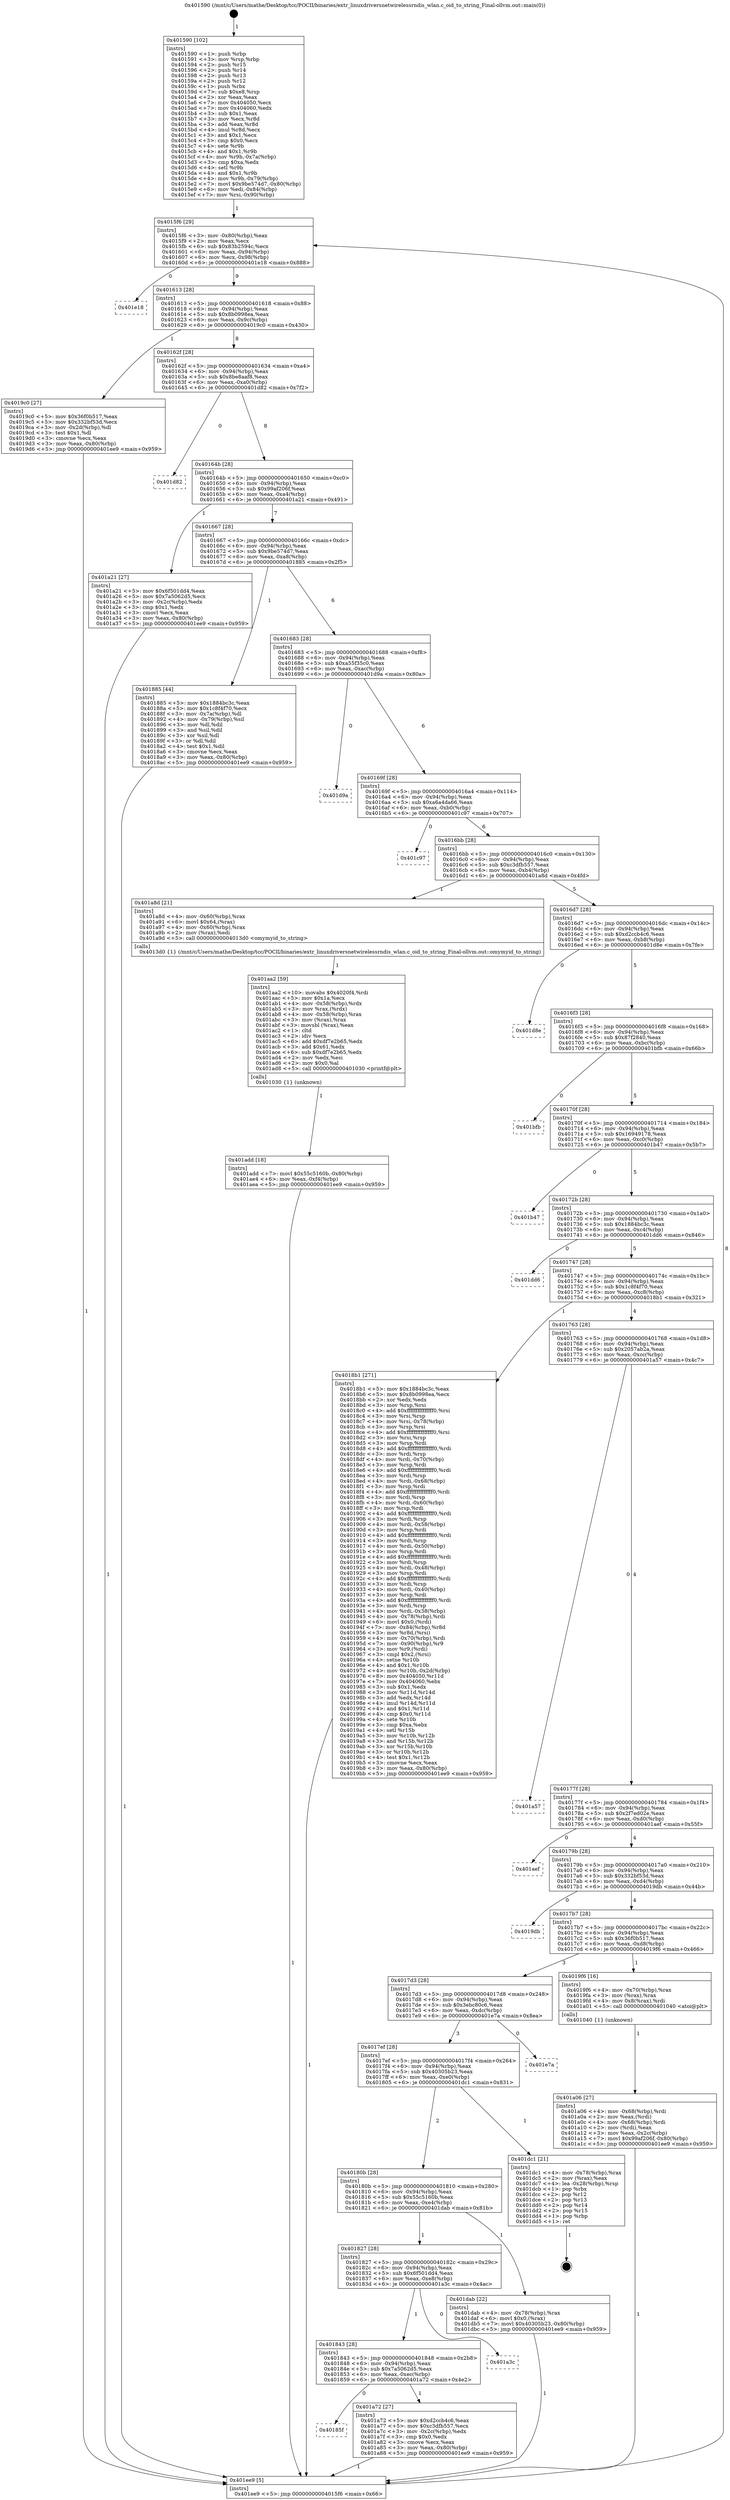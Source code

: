 digraph "0x401590" {
  label = "0x401590 (/mnt/c/Users/mathe/Desktop/tcc/POCII/binaries/extr_linuxdriversnetwirelessrndis_wlan.c_oid_to_string_Final-ollvm.out::main(0))"
  labelloc = "t"
  node[shape=record]

  Entry [label="",width=0.3,height=0.3,shape=circle,fillcolor=black,style=filled]
  "0x4015f6" [label="{
     0x4015f6 [29]\l
     | [instrs]\l
     &nbsp;&nbsp;0x4015f6 \<+3\>: mov -0x80(%rbp),%eax\l
     &nbsp;&nbsp;0x4015f9 \<+2\>: mov %eax,%ecx\l
     &nbsp;&nbsp;0x4015fb \<+6\>: sub $0x83b2594c,%ecx\l
     &nbsp;&nbsp;0x401601 \<+6\>: mov %eax,-0x94(%rbp)\l
     &nbsp;&nbsp;0x401607 \<+6\>: mov %ecx,-0x98(%rbp)\l
     &nbsp;&nbsp;0x40160d \<+6\>: je 0000000000401e18 \<main+0x888\>\l
  }"]
  "0x401e18" [label="{
     0x401e18\l
  }", style=dashed]
  "0x401613" [label="{
     0x401613 [28]\l
     | [instrs]\l
     &nbsp;&nbsp;0x401613 \<+5\>: jmp 0000000000401618 \<main+0x88\>\l
     &nbsp;&nbsp;0x401618 \<+6\>: mov -0x94(%rbp),%eax\l
     &nbsp;&nbsp;0x40161e \<+5\>: sub $0x8b0998ea,%eax\l
     &nbsp;&nbsp;0x401623 \<+6\>: mov %eax,-0x9c(%rbp)\l
     &nbsp;&nbsp;0x401629 \<+6\>: je 00000000004019c0 \<main+0x430\>\l
  }"]
  Exit [label="",width=0.3,height=0.3,shape=circle,fillcolor=black,style=filled,peripheries=2]
  "0x4019c0" [label="{
     0x4019c0 [27]\l
     | [instrs]\l
     &nbsp;&nbsp;0x4019c0 \<+5\>: mov $0x36f0b517,%eax\l
     &nbsp;&nbsp;0x4019c5 \<+5\>: mov $0x332bf53d,%ecx\l
     &nbsp;&nbsp;0x4019ca \<+3\>: mov -0x2d(%rbp),%dl\l
     &nbsp;&nbsp;0x4019cd \<+3\>: test $0x1,%dl\l
     &nbsp;&nbsp;0x4019d0 \<+3\>: cmovne %ecx,%eax\l
     &nbsp;&nbsp;0x4019d3 \<+3\>: mov %eax,-0x80(%rbp)\l
     &nbsp;&nbsp;0x4019d6 \<+5\>: jmp 0000000000401ee9 \<main+0x959\>\l
  }"]
  "0x40162f" [label="{
     0x40162f [28]\l
     | [instrs]\l
     &nbsp;&nbsp;0x40162f \<+5\>: jmp 0000000000401634 \<main+0xa4\>\l
     &nbsp;&nbsp;0x401634 \<+6\>: mov -0x94(%rbp),%eax\l
     &nbsp;&nbsp;0x40163a \<+5\>: sub $0x8be8aaf8,%eax\l
     &nbsp;&nbsp;0x40163f \<+6\>: mov %eax,-0xa0(%rbp)\l
     &nbsp;&nbsp;0x401645 \<+6\>: je 0000000000401d82 \<main+0x7f2\>\l
  }"]
  "0x401add" [label="{
     0x401add [18]\l
     | [instrs]\l
     &nbsp;&nbsp;0x401add \<+7\>: movl $0x55c5160b,-0x80(%rbp)\l
     &nbsp;&nbsp;0x401ae4 \<+6\>: mov %eax,-0xf4(%rbp)\l
     &nbsp;&nbsp;0x401aea \<+5\>: jmp 0000000000401ee9 \<main+0x959\>\l
  }"]
  "0x401d82" [label="{
     0x401d82\l
  }", style=dashed]
  "0x40164b" [label="{
     0x40164b [28]\l
     | [instrs]\l
     &nbsp;&nbsp;0x40164b \<+5\>: jmp 0000000000401650 \<main+0xc0\>\l
     &nbsp;&nbsp;0x401650 \<+6\>: mov -0x94(%rbp),%eax\l
     &nbsp;&nbsp;0x401656 \<+5\>: sub $0x99af206f,%eax\l
     &nbsp;&nbsp;0x40165b \<+6\>: mov %eax,-0xa4(%rbp)\l
     &nbsp;&nbsp;0x401661 \<+6\>: je 0000000000401a21 \<main+0x491\>\l
  }"]
  "0x401aa2" [label="{
     0x401aa2 [59]\l
     | [instrs]\l
     &nbsp;&nbsp;0x401aa2 \<+10\>: movabs $0x4020f4,%rdi\l
     &nbsp;&nbsp;0x401aac \<+5\>: mov $0x1a,%ecx\l
     &nbsp;&nbsp;0x401ab1 \<+4\>: mov -0x58(%rbp),%rdx\l
     &nbsp;&nbsp;0x401ab5 \<+3\>: mov %rax,(%rdx)\l
     &nbsp;&nbsp;0x401ab8 \<+4\>: mov -0x58(%rbp),%rax\l
     &nbsp;&nbsp;0x401abc \<+3\>: mov (%rax),%rax\l
     &nbsp;&nbsp;0x401abf \<+3\>: movsbl (%rax),%eax\l
     &nbsp;&nbsp;0x401ac2 \<+1\>: cltd\l
     &nbsp;&nbsp;0x401ac3 \<+2\>: idiv %ecx\l
     &nbsp;&nbsp;0x401ac5 \<+6\>: add $0xdf7e2b65,%edx\l
     &nbsp;&nbsp;0x401acb \<+3\>: add $0x61,%edx\l
     &nbsp;&nbsp;0x401ace \<+6\>: sub $0xdf7e2b65,%edx\l
     &nbsp;&nbsp;0x401ad4 \<+2\>: mov %edx,%esi\l
     &nbsp;&nbsp;0x401ad6 \<+2\>: mov $0x0,%al\l
     &nbsp;&nbsp;0x401ad8 \<+5\>: call 0000000000401030 \<printf@plt\>\l
     | [calls]\l
     &nbsp;&nbsp;0x401030 \{1\} (unknown)\l
  }"]
  "0x401a21" [label="{
     0x401a21 [27]\l
     | [instrs]\l
     &nbsp;&nbsp;0x401a21 \<+5\>: mov $0x6f501dd4,%eax\l
     &nbsp;&nbsp;0x401a26 \<+5\>: mov $0x7a5062d5,%ecx\l
     &nbsp;&nbsp;0x401a2b \<+3\>: mov -0x2c(%rbp),%edx\l
     &nbsp;&nbsp;0x401a2e \<+3\>: cmp $0x1,%edx\l
     &nbsp;&nbsp;0x401a31 \<+3\>: cmovl %ecx,%eax\l
     &nbsp;&nbsp;0x401a34 \<+3\>: mov %eax,-0x80(%rbp)\l
     &nbsp;&nbsp;0x401a37 \<+5\>: jmp 0000000000401ee9 \<main+0x959\>\l
  }"]
  "0x401667" [label="{
     0x401667 [28]\l
     | [instrs]\l
     &nbsp;&nbsp;0x401667 \<+5\>: jmp 000000000040166c \<main+0xdc\>\l
     &nbsp;&nbsp;0x40166c \<+6\>: mov -0x94(%rbp),%eax\l
     &nbsp;&nbsp;0x401672 \<+5\>: sub $0x9be574d7,%eax\l
     &nbsp;&nbsp;0x401677 \<+6\>: mov %eax,-0xa8(%rbp)\l
     &nbsp;&nbsp;0x40167d \<+6\>: je 0000000000401885 \<main+0x2f5\>\l
  }"]
  "0x40185f" [label="{
     0x40185f\l
  }", style=dashed]
  "0x401885" [label="{
     0x401885 [44]\l
     | [instrs]\l
     &nbsp;&nbsp;0x401885 \<+5\>: mov $0x1884bc3c,%eax\l
     &nbsp;&nbsp;0x40188a \<+5\>: mov $0x1c8f4f70,%ecx\l
     &nbsp;&nbsp;0x40188f \<+3\>: mov -0x7a(%rbp),%dl\l
     &nbsp;&nbsp;0x401892 \<+4\>: mov -0x79(%rbp),%sil\l
     &nbsp;&nbsp;0x401896 \<+3\>: mov %dl,%dil\l
     &nbsp;&nbsp;0x401899 \<+3\>: and %sil,%dil\l
     &nbsp;&nbsp;0x40189c \<+3\>: xor %sil,%dl\l
     &nbsp;&nbsp;0x40189f \<+3\>: or %dl,%dil\l
     &nbsp;&nbsp;0x4018a2 \<+4\>: test $0x1,%dil\l
     &nbsp;&nbsp;0x4018a6 \<+3\>: cmovne %ecx,%eax\l
     &nbsp;&nbsp;0x4018a9 \<+3\>: mov %eax,-0x80(%rbp)\l
     &nbsp;&nbsp;0x4018ac \<+5\>: jmp 0000000000401ee9 \<main+0x959\>\l
  }"]
  "0x401683" [label="{
     0x401683 [28]\l
     | [instrs]\l
     &nbsp;&nbsp;0x401683 \<+5\>: jmp 0000000000401688 \<main+0xf8\>\l
     &nbsp;&nbsp;0x401688 \<+6\>: mov -0x94(%rbp),%eax\l
     &nbsp;&nbsp;0x40168e \<+5\>: sub $0xa55f35c0,%eax\l
     &nbsp;&nbsp;0x401693 \<+6\>: mov %eax,-0xac(%rbp)\l
     &nbsp;&nbsp;0x401699 \<+6\>: je 0000000000401d9a \<main+0x80a\>\l
  }"]
  "0x401ee9" [label="{
     0x401ee9 [5]\l
     | [instrs]\l
     &nbsp;&nbsp;0x401ee9 \<+5\>: jmp 00000000004015f6 \<main+0x66\>\l
  }"]
  "0x401590" [label="{
     0x401590 [102]\l
     | [instrs]\l
     &nbsp;&nbsp;0x401590 \<+1\>: push %rbp\l
     &nbsp;&nbsp;0x401591 \<+3\>: mov %rsp,%rbp\l
     &nbsp;&nbsp;0x401594 \<+2\>: push %r15\l
     &nbsp;&nbsp;0x401596 \<+2\>: push %r14\l
     &nbsp;&nbsp;0x401598 \<+2\>: push %r13\l
     &nbsp;&nbsp;0x40159a \<+2\>: push %r12\l
     &nbsp;&nbsp;0x40159c \<+1\>: push %rbx\l
     &nbsp;&nbsp;0x40159d \<+7\>: sub $0xe8,%rsp\l
     &nbsp;&nbsp;0x4015a4 \<+2\>: xor %eax,%eax\l
     &nbsp;&nbsp;0x4015a6 \<+7\>: mov 0x404050,%ecx\l
     &nbsp;&nbsp;0x4015ad \<+7\>: mov 0x404060,%edx\l
     &nbsp;&nbsp;0x4015b4 \<+3\>: sub $0x1,%eax\l
     &nbsp;&nbsp;0x4015b7 \<+3\>: mov %ecx,%r8d\l
     &nbsp;&nbsp;0x4015ba \<+3\>: add %eax,%r8d\l
     &nbsp;&nbsp;0x4015bd \<+4\>: imul %r8d,%ecx\l
     &nbsp;&nbsp;0x4015c1 \<+3\>: and $0x1,%ecx\l
     &nbsp;&nbsp;0x4015c4 \<+3\>: cmp $0x0,%ecx\l
     &nbsp;&nbsp;0x4015c7 \<+4\>: sete %r9b\l
     &nbsp;&nbsp;0x4015cb \<+4\>: and $0x1,%r9b\l
     &nbsp;&nbsp;0x4015cf \<+4\>: mov %r9b,-0x7a(%rbp)\l
     &nbsp;&nbsp;0x4015d3 \<+3\>: cmp $0xa,%edx\l
     &nbsp;&nbsp;0x4015d6 \<+4\>: setl %r9b\l
     &nbsp;&nbsp;0x4015da \<+4\>: and $0x1,%r9b\l
     &nbsp;&nbsp;0x4015de \<+4\>: mov %r9b,-0x79(%rbp)\l
     &nbsp;&nbsp;0x4015e2 \<+7\>: movl $0x9be574d7,-0x80(%rbp)\l
     &nbsp;&nbsp;0x4015e9 \<+6\>: mov %edi,-0x84(%rbp)\l
     &nbsp;&nbsp;0x4015ef \<+7\>: mov %rsi,-0x90(%rbp)\l
  }"]
  "0x401a72" [label="{
     0x401a72 [27]\l
     | [instrs]\l
     &nbsp;&nbsp;0x401a72 \<+5\>: mov $0xd2ccb4c6,%eax\l
     &nbsp;&nbsp;0x401a77 \<+5\>: mov $0xc3dfb557,%ecx\l
     &nbsp;&nbsp;0x401a7c \<+3\>: mov -0x2c(%rbp),%edx\l
     &nbsp;&nbsp;0x401a7f \<+3\>: cmp $0x0,%edx\l
     &nbsp;&nbsp;0x401a82 \<+3\>: cmove %ecx,%eax\l
     &nbsp;&nbsp;0x401a85 \<+3\>: mov %eax,-0x80(%rbp)\l
     &nbsp;&nbsp;0x401a88 \<+5\>: jmp 0000000000401ee9 \<main+0x959\>\l
  }"]
  "0x401d9a" [label="{
     0x401d9a\l
  }", style=dashed]
  "0x40169f" [label="{
     0x40169f [28]\l
     | [instrs]\l
     &nbsp;&nbsp;0x40169f \<+5\>: jmp 00000000004016a4 \<main+0x114\>\l
     &nbsp;&nbsp;0x4016a4 \<+6\>: mov -0x94(%rbp),%eax\l
     &nbsp;&nbsp;0x4016aa \<+5\>: sub $0xa6a4da66,%eax\l
     &nbsp;&nbsp;0x4016af \<+6\>: mov %eax,-0xb0(%rbp)\l
     &nbsp;&nbsp;0x4016b5 \<+6\>: je 0000000000401c97 \<main+0x707\>\l
  }"]
  "0x401843" [label="{
     0x401843 [28]\l
     | [instrs]\l
     &nbsp;&nbsp;0x401843 \<+5\>: jmp 0000000000401848 \<main+0x2b8\>\l
     &nbsp;&nbsp;0x401848 \<+6\>: mov -0x94(%rbp),%eax\l
     &nbsp;&nbsp;0x40184e \<+5\>: sub $0x7a5062d5,%eax\l
     &nbsp;&nbsp;0x401853 \<+6\>: mov %eax,-0xec(%rbp)\l
     &nbsp;&nbsp;0x401859 \<+6\>: je 0000000000401a72 \<main+0x4e2\>\l
  }"]
  "0x401c97" [label="{
     0x401c97\l
  }", style=dashed]
  "0x4016bb" [label="{
     0x4016bb [28]\l
     | [instrs]\l
     &nbsp;&nbsp;0x4016bb \<+5\>: jmp 00000000004016c0 \<main+0x130\>\l
     &nbsp;&nbsp;0x4016c0 \<+6\>: mov -0x94(%rbp),%eax\l
     &nbsp;&nbsp;0x4016c6 \<+5\>: sub $0xc3dfb557,%eax\l
     &nbsp;&nbsp;0x4016cb \<+6\>: mov %eax,-0xb4(%rbp)\l
     &nbsp;&nbsp;0x4016d1 \<+6\>: je 0000000000401a8d \<main+0x4fd\>\l
  }"]
  "0x401a3c" [label="{
     0x401a3c\l
  }", style=dashed]
  "0x401a8d" [label="{
     0x401a8d [21]\l
     | [instrs]\l
     &nbsp;&nbsp;0x401a8d \<+4\>: mov -0x60(%rbp),%rax\l
     &nbsp;&nbsp;0x401a91 \<+6\>: movl $0x64,(%rax)\l
     &nbsp;&nbsp;0x401a97 \<+4\>: mov -0x60(%rbp),%rax\l
     &nbsp;&nbsp;0x401a9b \<+2\>: mov (%rax),%edi\l
     &nbsp;&nbsp;0x401a9d \<+5\>: call 00000000004013d0 \<omymyid_to_string\>\l
     | [calls]\l
     &nbsp;&nbsp;0x4013d0 \{1\} (/mnt/c/Users/mathe/Desktop/tcc/POCII/binaries/extr_linuxdriversnetwirelessrndis_wlan.c_oid_to_string_Final-ollvm.out::omymyid_to_string)\l
  }"]
  "0x4016d7" [label="{
     0x4016d7 [28]\l
     | [instrs]\l
     &nbsp;&nbsp;0x4016d7 \<+5\>: jmp 00000000004016dc \<main+0x14c\>\l
     &nbsp;&nbsp;0x4016dc \<+6\>: mov -0x94(%rbp),%eax\l
     &nbsp;&nbsp;0x4016e2 \<+5\>: sub $0xd2ccb4c6,%eax\l
     &nbsp;&nbsp;0x4016e7 \<+6\>: mov %eax,-0xb8(%rbp)\l
     &nbsp;&nbsp;0x4016ed \<+6\>: je 0000000000401d8e \<main+0x7fe\>\l
  }"]
  "0x401827" [label="{
     0x401827 [28]\l
     | [instrs]\l
     &nbsp;&nbsp;0x401827 \<+5\>: jmp 000000000040182c \<main+0x29c\>\l
     &nbsp;&nbsp;0x40182c \<+6\>: mov -0x94(%rbp),%eax\l
     &nbsp;&nbsp;0x401832 \<+5\>: sub $0x6f501dd4,%eax\l
     &nbsp;&nbsp;0x401837 \<+6\>: mov %eax,-0xe8(%rbp)\l
     &nbsp;&nbsp;0x40183d \<+6\>: je 0000000000401a3c \<main+0x4ac\>\l
  }"]
  "0x401d8e" [label="{
     0x401d8e\l
  }", style=dashed]
  "0x4016f3" [label="{
     0x4016f3 [28]\l
     | [instrs]\l
     &nbsp;&nbsp;0x4016f3 \<+5\>: jmp 00000000004016f8 \<main+0x168\>\l
     &nbsp;&nbsp;0x4016f8 \<+6\>: mov -0x94(%rbp),%eax\l
     &nbsp;&nbsp;0x4016fe \<+5\>: sub $0x87f2840,%eax\l
     &nbsp;&nbsp;0x401703 \<+6\>: mov %eax,-0xbc(%rbp)\l
     &nbsp;&nbsp;0x401709 \<+6\>: je 0000000000401bfb \<main+0x66b\>\l
  }"]
  "0x401dab" [label="{
     0x401dab [22]\l
     | [instrs]\l
     &nbsp;&nbsp;0x401dab \<+4\>: mov -0x78(%rbp),%rax\l
     &nbsp;&nbsp;0x401daf \<+6\>: movl $0x0,(%rax)\l
     &nbsp;&nbsp;0x401db5 \<+7\>: movl $0x40305b23,-0x80(%rbp)\l
     &nbsp;&nbsp;0x401dbc \<+5\>: jmp 0000000000401ee9 \<main+0x959\>\l
  }"]
  "0x401bfb" [label="{
     0x401bfb\l
  }", style=dashed]
  "0x40170f" [label="{
     0x40170f [28]\l
     | [instrs]\l
     &nbsp;&nbsp;0x40170f \<+5\>: jmp 0000000000401714 \<main+0x184\>\l
     &nbsp;&nbsp;0x401714 \<+6\>: mov -0x94(%rbp),%eax\l
     &nbsp;&nbsp;0x40171a \<+5\>: sub $0x16949178,%eax\l
     &nbsp;&nbsp;0x40171f \<+6\>: mov %eax,-0xc0(%rbp)\l
     &nbsp;&nbsp;0x401725 \<+6\>: je 0000000000401b47 \<main+0x5b7\>\l
  }"]
  "0x40180b" [label="{
     0x40180b [28]\l
     | [instrs]\l
     &nbsp;&nbsp;0x40180b \<+5\>: jmp 0000000000401810 \<main+0x280\>\l
     &nbsp;&nbsp;0x401810 \<+6\>: mov -0x94(%rbp),%eax\l
     &nbsp;&nbsp;0x401816 \<+5\>: sub $0x55c5160b,%eax\l
     &nbsp;&nbsp;0x40181b \<+6\>: mov %eax,-0xe4(%rbp)\l
     &nbsp;&nbsp;0x401821 \<+6\>: je 0000000000401dab \<main+0x81b\>\l
  }"]
  "0x401b47" [label="{
     0x401b47\l
  }", style=dashed]
  "0x40172b" [label="{
     0x40172b [28]\l
     | [instrs]\l
     &nbsp;&nbsp;0x40172b \<+5\>: jmp 0000000000401730 \<main+0x1a0\>\l
     &nbsp;&nbsp;0x401730 \<+6\>: mov -0x94(%rbp),%eax\l
     &nbsp;&nbsp;0x401736 \<+5\>: sub $0x1884bc3c,%eax\l
     &nbsp;&nbsp;0x40173b \<+6\>: mov %eax,-0xc4(%rbp)\l
     &nbsp;&nbsp;0x401741 \<+6\>: je 0000000000401dd6 \<main+0x846\>\l
  }"]
  "0x401dc1" [label="{
     0x401dc1 [21]\l
     | [instrs]\l
     &nbsp;&nbsp;0x401dc1 \<+4\>: mov -0x78(%rbp),%rax\l
     &nbsp;&nbsp;0x401dc5 \<+2\>: mov (%rax),%eax\l
     &nbsp;&nbsp;0x401dc7 \<+4\>: lea -0x28(%rbp),%rsp\l
     &nbsp;&nbsp;0x401dcb \<+1\>: pop %rbx\l
     &nbsp;&nbsp;0x401dcc \<+2\>: pop %r12\l
     &nbsp;&nbsp;0x401dce \<+2\>: pop %r13\l
     &nbsp;&nbsp;0x401dd0 \<+2\>: pop %r14\l
     &nbsp;&nbsp;0x401dd2 \<+2\>: pop %r15\l
     &nbsp;&nbsp;0x401dd4 \<+1\>: pop %rbp\l
     &nbsp;&nbsp;0x401dd5 \<+1\>: ret\l
  }"]
  "0x401dd6" [label="{
     0x401dd6\l
  }", style=dashed]
  "0x401747" [label="{
     0x401747 [28]\l
     | [instrs]\l
     &nbsp;&nbsp;0x401747 \<+5\>: jmp 000000000040174c \<main+0x1bc\>\l
     &nbsp;&nbsp;0x40174c \<+6\>: mov -0x94(%rbp),%eax\l
     &nbsp;&nbsp;0x401752 \<+5\>: sub $0x1c8f4f70,%eax\l
     &nbsp;&nbsp;0x401757 \<+6\>: mov %eax,-0xc8(%rbp)\l
     &nbsp;&nbsp;0x40175d \<+6\>: je 00000000004018b1 \<main+0x321\>\l
  }"]
  "0x4017ef" [label="{
     0x4017ef [28]\l
     | [instrs]\l
     &nbsp;&nbsp;0x4017ef \<+5\>: jmp 00000000004017f4 \<main+0x264\>\l
     &nbsp;&nbsp;0x4017f4 \<+6\>: mov -0x94(%rbp),%eax\l
     &nbsp;&nbsp;0x4017fa \<+5\>: sub $0x40305b23,%eax\l
     &nbsp;&nbsp;0x4017ff \<+6\>: mov %eax,-0xe0(%rbp)\l
     &nbsp;&nbsp;0x401805 \<+6\>: je 0000000000401dc1 \<main+0x831\>\l
  }"]
  "0x4018b1" [label="{
     0x4018b1 [271]\l
     | [instrs]\l
     &nbsp;&nbsp;0x4018b1 \<+5\>: mov $0x1884bc3c,%eax\l
     &nbsp;&nbsp;0x4018b6 \<+5\>: mov $0x8b0998ea,%ecx\l
     &nbsp;&nbsp;0x4018bb \<+2\>: xor %edx,%edx\l
     &nbsp;&nbsp;0x4018bd \<+3\>: mov %rsp,%rsi\l
     &nbsp;&nbsp;0x4018c0 \<+4\>: add $0xfffffffffffffff0,%rsi\l
     &nbsp;&nbsp;0x4018c4 \<+3\>: mov %rsi,%rsp\l
     &nbsp;&nbsp;0x4018c7 \<+4\>: mov %rsi,-0x78(%rbp)\l
     &nbsp;&nbsp;0x4018cb \<+3\>: mov %rsp,%rsi\l
     &nbsp;&nbsp;0x4018ce \<+4\>: add $0xfffffffffffffff0,%rsi\l
     &nbsp;&nbsp;0x4018d2 \<+3\>: mov %rsi,%rsp\l
     &nbsp;&nbsp;0x4018d5 \<+3\>: mov %rsp,%rdi\l
     &nbsp;&nbsp;0x4018d8 \<+4\>: add $0xfffffffffffffff0,%rdi\l
     &nbsp;&nbsp;0x4018dc \<+3\>: mov %rdi,%rsp\l
     &nbsp;&nbsp;0x4018df \<+4\>: mov %rdi,-0x70(%rbp)\l
     &nbsp;&nbsp;0x4018e3 \<+3\>: mov %rsp,%rdi\l
     &nbsp;&nbsp;0x4018e6 \<+4\>: add $0xfffffffffffffff0,%rdi\l
     &nbsp;&nbsp;0x4018ea \<+3\>: mov %rdi,%rsp\l
     &nbsp;&nbsp;0x4018ed \<+4\>: mov %rdi,-0x68(%rbp)\l
     &nbsp;&nbsp;0x4018f1 \<+3\>: mov %rsp,%rdi\l
     &nbsp;&nbsp;0x4018f4 \<+4\>: add $0xfffffffffffffff0,%rdi\l
     &nbsp;&nbsp;0x4018f8 \<+3\>: mov %rdi,%rsp\l
     &nbsp;&nbsp;0x4018fb \<+4\>: mov %rdi,-0x60(%rbp)\l
     &nbsp;&nbsp;0x4018ff \<+3\>: mov %rsp,%rdi\l
     &nbsp;&nbsp;0x401902 \<+4\>: add $0xfffffffffffffff0,%rdi\l
     &nbsp;&nbsp;0x401906 \<+3\>: mov %rdi,%rsp\l
     &nbsp;&nbsp;0x401909 \<+4\>: mov %rdi,-0x58(%rbp)\l
     &nbsp;&nbsp;0x40190d \<+3\>: mov %rsp,%rdi\l
     &nbsp;&nbsp;0x401910 \<+4\>: add $0xfffffffffffffff0,%rdi\l
     &nbsp;&nbsp;0x401914 \<+3\>: mov %rdi,%rsp\l
     &nbsp;&nbsp;0x401917 \<+4\>: mov %rdi,-0x50(%rbp)\l
     &nbsp;&nbsp;0x40191b \<+3\>: mov %rsp,%rdi\l
     &nbsp;&nbsp;0x40191e \<+4\>: add $0xfffffffffffffff0,%rdi\l
     &nbsp;&nbsp;0x401922 \<+3\>: mov %rdi,%rsp\l
     &nbsp;&nbsp;0x401925 \<+4\>: mov %rdi,-0x48(%rbp)\l
     &nbsp;&nbsp;0x401929 \<+3\>: mov %rsp,%rdi\l
     &nbsp;&nbsp;0x40192c \<+4\>: add $0xfffffffffffffff0,%rdi\l
     &nbsp;&nbsp;0x401930 \<+3\>: mov %rdi,%rsp\l
     &nbsp;&nbsp;0x401933 \<+4\>: mov %rdi,-0x40(%rbp)\l
     &nbsp;&nbsp;0x401937 \<+3\>: mov %rsp,%rdi\l
     &nbsp;&nbsp;0x40193a \<+4\>: add $0xfffffffffffffff0,%rdi\l
     &nbsp;&nbsp;0x40193e \<+3\>: mov %rdi,%rsp\l
     &nbsp;&nbsp;0x401941 \<+4\>: mov %rdi,-0x38(%rbp)\l
     &nbsp;&nbsp;0x401945 \<+4\>: mov -0x78(%rbp),%rdi\l
     &nbsp;&nbsp;0x401949 \<+6\>: movl $0x0,(%rdi)\l
     &nbsp;&nbsp;0x40194f \<+7\>: mov -0x84(%rbp),%r8d\l
     &nbsp;&nbsp;0x401956 \<+3\>: mov %r8d,(%rsi)\l
     &nbsp;&nbsp;0x401959 \<+4\>: mov -0x70(%rbp),%rdi\l
     &nbsp;&nbsp;0x40195d \<+7\>: mov -0x90(%rbp),%r9\l
     &nbsp;&nbsp;0x401964 \<+3\>: mov %r9,(%rdi)\l
     &nbsp;&nbsp;0x401967 \<+3\>: cmpl $0x2,(%rsi)\l
     &nbsp;&nbsp;0x40196a \<+4\>: setne %r10b\l
     &nbsp;&nbsp;0x40196e \<+4\>: and $0x1,%r10b\l
     &nbsp;&nbsp;0x401972 \<+4\>: mov %r10b,-0x2d(%rbp)\l
     &nbsp;&nbsp;0x401976 \<+8\>: mov 0x404050,%r11d\l
     &nbsp;&nbsp;0x40197e \<+7\>: mov 0x404060,%ebx\l
     &nbsp;&nbsp;0x401985 \<+3\>: sub $0x1,%edx\l
     &nbsp;&nbsp;0x401988 \<+3\>: mov %r11d,%r14d\l
     &nbsp;&nbsp;0x40198b \<+3\>: add %edx,%r14d\l
     &nbsp;&nbsp;0x40198e \<+4\>: imul %r14d,%r11d\l
     &nbsp;&nbsp;0x401992 \<+4\>: and $0x1,%r11d\l
     &nbsp;&nbsp;0x401996 \<+4\>: cmp $0x0,%r11d\l
     &nbsp;&nbsp;0x40199a \<+4\>: sete %r10b\l
     &nbsp;&nbsp;0x40199e \<+3\>: cmp $0xa,%ebx\l
     &nbsp;&nbsp;0x4019a1 \<+4\>: setl %r15b\l
     &nbsp;&nbsp;0x4019a5 \<+3\>: mov %r10b,%r12b\l
     &nbsp;&nbsp;0x4019a8 \<+3\>: and %r15b,%r12b\l
     &nbsp;&nbsp;0x4019ab \<+3\>: xor %r15b,%r10b\l
     &nbsp;&nbsp;0x4019ae \<+3\>: or %r10b,%r12b\l
     &nbsp;&nbsp;0x4019b1 \<+4\>: test $0x1,%r12b\l
     &nbsp;&nbsp;0x4019b5 \<+3\>: cmovne %ecx,%eax\l
     &nbsp;&nbsp;0x4019b8 \<+3\>: mov %eax,-0x80(%rbp)\l
     &nbsp;&nbsp;0x4019bb \<+5\>: jmp 0000000000401ee9 \<main+0x959\>\l
  }"]
  "0x401763" [label="{
     0x401763 [28]\l
     | [instrs]\l
     &nbsp;&nbsp;0x401763 \<+5\>: jmp 0000000000401768 \<main+0x1d8\>\l
     &nbsp;&nbsp;0x401768 \<+6\>: mov -0x94(%rbp),%eax\l
     &nbsp;&nbsp;0x40176e \<+5\>: sub $0x2057ab2a,%eax\l
     &nbsp;&nbsp;0x401773 \<+6\>: mov %eax,-0xcc(%rbp)\l
     &nbsp;&nbsp;0x401779 \<+6\>: je 0000000000401a57 \<main+0x4c7\>\l
  }"]
  "0x401e7a" [label="{
     0x401e7a\l
  }", style=dashed]
  "0x401a06" [label="{
     0x401a06 [27]\l
     | [instrs]\l
     &nbsp;&nbsp;0x401a06 \<+4\>: mov -0x68(%rbp),%rdi\l
     &nbsp;&nbsp;0x401a0a \<+2\>: mov %eax,(%rdi)\l
     &nbsp;&nbsp;0x401a0c \<+4\>: mov -0x68(%rbp),%rdi\l
     &nbsp;&nbsp;0x401a10 \<+2\>: mov (%rdi),%eax\l
     &nbsp;&nbsp;0x401a12 \<+3\>: mov %eax,-0x2c(%rbp)\l
     &nbsp;&nbsp;0x401a15 \<+7\>: movl $0x99af206f,-0x80(%rbp)\l
     &nbsp;&nbsp;0x401a1c \<+5\>: jmp 0000000000401ee9 \<main+0x959\>\l
  }"]
  "0x401a57" [label="{
     0x401a57\l
  }", style=dashed]
  "0x40177f" [label="{
     0x40177f [28]\l
     | [instrs]\l
     &nbsp;&nbsp;0x40177f \<+5\>: jmp 0000000000401784 \<main+0x1f4\>\l
     &nbsp;&nbsp;0x401784 \<+6\>: mov -0x94(%rbp),%eax\l
     &nbsp;&nbsp;0x40178a \<+5\>: sub $0x2f7ed02e,%eax\l
     &nbsp;&nbsp;0x40178f \<+6\>: mov %eax,-0xd0(%rbp)\l
     &nbsp;&nbsp;0x401795 \<+6\>: je 0000000000401aef \<main+0x55f\>\l
  }"]
  "0x4017d3" [label="{
     0x4017d3 [28]\l
     | [instrs]\l
     &nbsp;&nbsp;0x4017d3 \<+5\>: jmp 00000000004017d8 \<main+0x248\>\l
     &nbsp;&nbsp;0x4017d8 \<+6\>: mov -0x94(%rbp),%eax\l
     &nbsp;&nbsp;0x4017de \<+5\>: sub $0x3ebc80c6,%eax\l
     &nbsp;&nbsp;0x4017e3 \<+6\>: mov %eax,-0xdc(%rbp)\l
     &nbsp;&nbsp;0x4017e9 \<+6\>: je 0000000000401e7a \<main+0x8ea\>\l
  }"]
  "0x401aef" [label="{
     0x401aef\l
  }", style=dashed]
  "0x40179b" [label="{
     0x40179b [28]\l
     | [instrs]\l
     &nbsp;&nbsp;0x40179b \<+5\>: jmp 00000000004017a0 \<main+0x210\>\l
     &nbsp;&nbsp;0x4017a0 \<+6\>: mov -0x94(%rbp),%eax\l
     &nbsp;&nbsp;0x4017a6 \<+5\>: sub $0x332bf53d,%eax\l
     &nbsp;&nbsp;0x4017ab \<+6\>: mov %eax,-0xd4(%rbp)\l
     &nbsp;&nbsp;0x4017b1 \<+6\>: je 00000000004019db \<main+0x44b\>\l
  }"]
  "0x4019f6" [label="{
     0x4019f6 [16]\l
     | [instrs]\l
     &nbsp;&nbsp;0x4019f6 \<+4\>: mov -0x70(%rbp),%rax\l
     &nbsp;&nbsp;0x4019fa \<+3\>: mov (%rax),%rax\l
     &nbsp;&nbsp;0x4019fd \<+4\>: mov 0x8(%rax),%rdi\l
     &nbsp;&nbsp;0x401a01 \<+5\>: call 0000000000401040 \<atoi@plt\>\l
     | [calls]\l
     &nbsp;&nbsp;0x401040 \{1\} (unknown)\l
  }"]
  "0x4019db" [label="{
     0x4019db\l
  }", style=dashed]
  "0x4017b7" [label="{
     0x4017b7 [28]\l
     | [instrs]\l
     &nbsp;&nbsp;0x4017b7 \<+5\>: jmp 00000000004017bc \<main+0x22c\>\l
     &nbsp;&nbsp;0x4017bc \<+6\>: mov -0x94(%rbp),%eax\l
     &nbsp;&nbsp;0x4017c2 \<+5\>: sub $0x36f0b517,%eax\l
     &nbsp;&nbsp;0x4017c7 \<+6\>: mov %eax,-0xd8(%rbp)\l
     &nbsp;&nbsp;0x4017cd \<+6\>: je 00000000004019f6 \<main+0x466\>\l
  }"]
  Entry -> "0x401590" [label=" 1"]
  "0x4015f6" -> "0x401e18" [label=" 0"]
  "0x4015f6" -> "0x401613" [label=" 9"]
  "0x401dc1" -> Exit [label=" 1"]
  "0x401613" -> "0x4019c0" [label=" 1"]
  "0x401613" -> "0x40162f" [label=" 8"]
  "0x401dab" -> "0x401ee9" [label=" 1"]
  "0x40162f" -> "0x401d82" [label=" 0"]
  "0x40162f" -> "0x40164b" [label=" 8"]
  "0x401add" -> "0x401ee9" [label=" 1"]
  "0x40164b" -> "0x401a21" [label=" 1"]
  "0x40164b" -> "0x401667" [label=" 7"]
  "0x401aa2" -> "0x401add" [label=" 1"]
  "0x401667" -> "0x401885" [label=" 1"]
  "0x401667" -> "0x401683" [label=" 6"]
  "0x401885" -> "0x401ee9" [label=" 1"]
  "0x401590" -> "0x4015f6" [label=" 1"]
  "0x401ee9" -> "0x4015f6" [label=" 8"]
  "0x401a8d" -> "0x401aa2" [label=" 1"]
  "0x401683" -> "0x401d9a" [label=" 0"]
  "0x401683" -> "0x40169f" [label=" 6"]
  "0x401a72" -> "0x401ee9" [label=" 1"]
  "0x40169f" -> "0x401c97" [label=" 0"]
  "0x40169f" -> "0x4016bb" [label=" 6"]
  "0x401843" -> "0x401a72" [label=" 1"]
  "0x4016bb" -> "0x401a8d" [label=" 1"]
  "0x4016bb" -> "0x4016d7" [label=" 5"]
  "0x401843" -> "0x40185f" [label=" 0"]
  "0x4016d7" -> "0x401d8e" [label=" 0"]
  "0x4016d7" -> "0x4016f3" [label=" 5"]
  "0x401827" -> "0x401a3c" [label=" 0"]
  "0x4016f3" -> "0x401bfb" [label=" 0"]
  "0x4016f3" -> "0x40170f" [label=" 5"]
  "0x401827" -> "0x401843" [label=" 1"]
  "0x40170f" -> "0x401b47" [label=" 0"]
  "0x40170f" -> "0x40172b" [label=" 5"]
  "0x40180b" -> "0x401dab" [label=" 1"]
  "0x40172b" -> "0x401dd6" [label=" 0"]
  "0x40172b" -> "0x401747" [label=" 5"]
  "0x40180b" -> "0x401827" [label=" 1"]
  "0x401747" -> "0x4018b1" [label=" 1"]
  "0x401747" -> "0x401763" [label=" 4"]
  "0x4017ef" -> "0x401dc1" [label=" 1"]
  "0x4018b1" -> "0x401ee9" [label=" 1"]
  "0x4019c0" -> "0x401ee9" [label=" 1"]
  "0x4017ef" -> "0x40180b" [label=" 2"]
  "0x401763" -> "0x401a57" [label=" 0"]
  "0x401763" -> "0x40177f" [label=" 4"]
  "0x4017d3" -> "0x401e7a" [label=" 0"]
  "0x40177f" -> "0x401aef" [label=" 0"]
  "0x40177f" -> "0x40179b" [label=" 4"]
  "0x4017d3" -> "0x4017ef" [label=" 3"]
  "0x40179b" -> "0x4019db" [label=" 0"]
  "0x40179b" -> "0x4017b7" [label=" 4"]
  "0x401a21" -> "0x401ee9" [label=" 1"]
  "0x4017b7" -> "0x4019f6" [label=" 1"]
  "0x4017b7" -> "0x4017d3" [label=" 3"]
  "0x4019f6" -> "0x401a06" [label=" 1"]
  "0x401a06" -> "0x401ee9" [label=" 1"]
}
